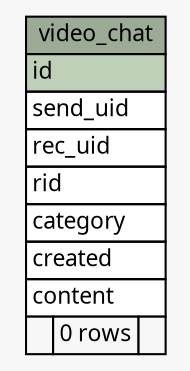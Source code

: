 // dot 2.26.0 on Linux 2.6.32-504.3.3.el6.x86_64
// SchemaSpy rev Unknown
digraph "video_chat" {
  graph [
    rankdir="RL"
    bgcolor="#f7f7f7"
    nodesep="0.18"
    ranksep="0.46"
    fontname="Microsoft YaHei"
    fontsize="11"
  ];
  node [
    fontname="Microsoft YaHei"
    fontsize="11"
    shape="plaintext"
  ];
  edge [
    arrowsize="0.8"
  ];
  "video_chat" [
    label=<
    <TABLE BORDER="0" CELLBORDER="1" CELLSPACING="0" BGCOLOR="#ffffff">
      <TR><TD COLSPAN="3" BGCOLOR="#9bab96" ALIGN="CENTER">video_chat</TD></TR>
      <TR><TD PORT="id" COLSPAN="3" BGCOLOR="#bed1b8" ALIGN="LEFT">id</TD></TR>
      <TR><TD PORT="send_uid" COLSPAN="3" ALIGN="LEFT">send_uid</TD></TR>
      <TR><TD PORT="rec_uid" COLSPAN="3" ALIGN="LEFT">rec_uid</TD></TR>
      <TR><TD PORT="rid" COLSPAN="3" ALIGN="LEFT">rid</TD></TR>
      <TR><TD PORT="category" COLSPAN="3" ALIGN="LEFT">category</TD></TR>
      <TR><TD PORT="created" COLSPAN="3" ALIGN="LEFT">created</TD></TR>
      <TR><TD PORT="content" COLSPAN="3" ALIGN="LEFT">content</TD></TR>
      <TR><TD ALIGN="LEFT" BGCOLOR="#f7f7f7">  </TD><TD ALIGN="RIGHT" BGCOLOR="#f7f7f7">0 rows</TD><TD ALIGN="RIGHT" BGCOLOR="#f7f7f7">  </TD></TR>
    </TABLE>>
    URL="tables/video_chat.html"
    tooltip="video_chat"
  ];
}
